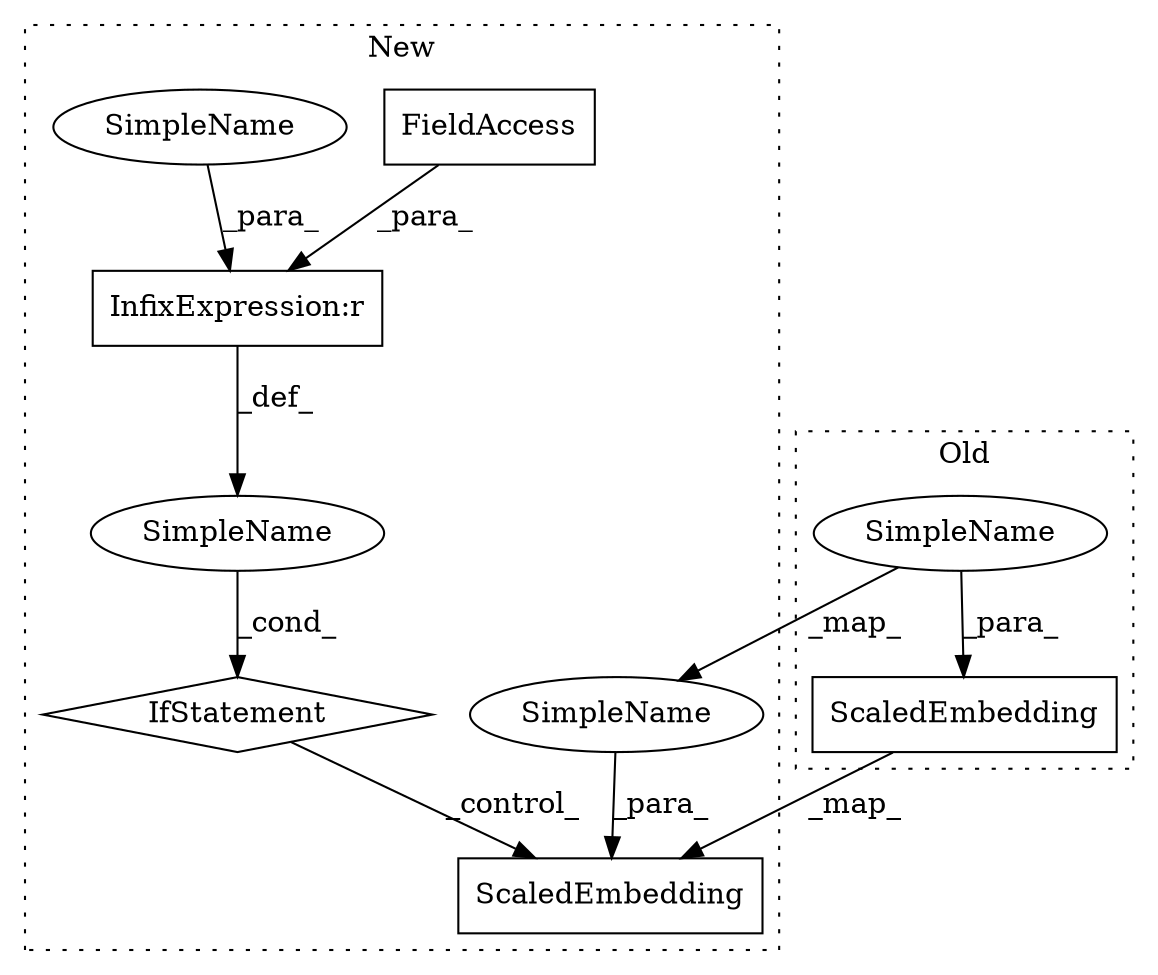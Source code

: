 digraph G {
subgraph cluster0 {
1 [label="ScaledEmbedding" a="32" s="2220,2278" l="16,1" shape="box"];
9 [label="SimpleName" a="42" s="2267" l="11" shape="ellipse"];
label = "Old";
style="dotted";
}
subgraph cluster1 {
2 [label="ScaledEmbedding" a="32" s="2436,2494" l="16,1" shape="box"];
3 [label="IfStatement" a="25" s="2310,2342" l="4,2" shape="diamond"];
4 [label="SimpleName" a="42" s="" l="" shape="ellipse"];
5 [label="InfixExpression:r" a="27" s="2334" l="4" shape="box"];
6 [label="FieldAccess" a="22" s="2314" l="20" shape="box"];
7 [label="SimpleName" a="42" s="2476" l="11" shape="ellipse"];
8 [label="SimpleName" a="42" s="2338" l="4" shape="ellipse"];
label = "New";
style="dotted";
}
1 -> 2 [label="_map_"];
3 -> 2 [label="_control_"];
4 -> 3 [label="_cond_"];
5 -> 4 [label="_def_"];
6 -> 5 [label="_para_"];
7 -> 2 [label="_para_"];
8 -> 5 [label="_para_"];
9 -> 1 [label="_para_"];
9 -> 7 [label="_map_"];
}